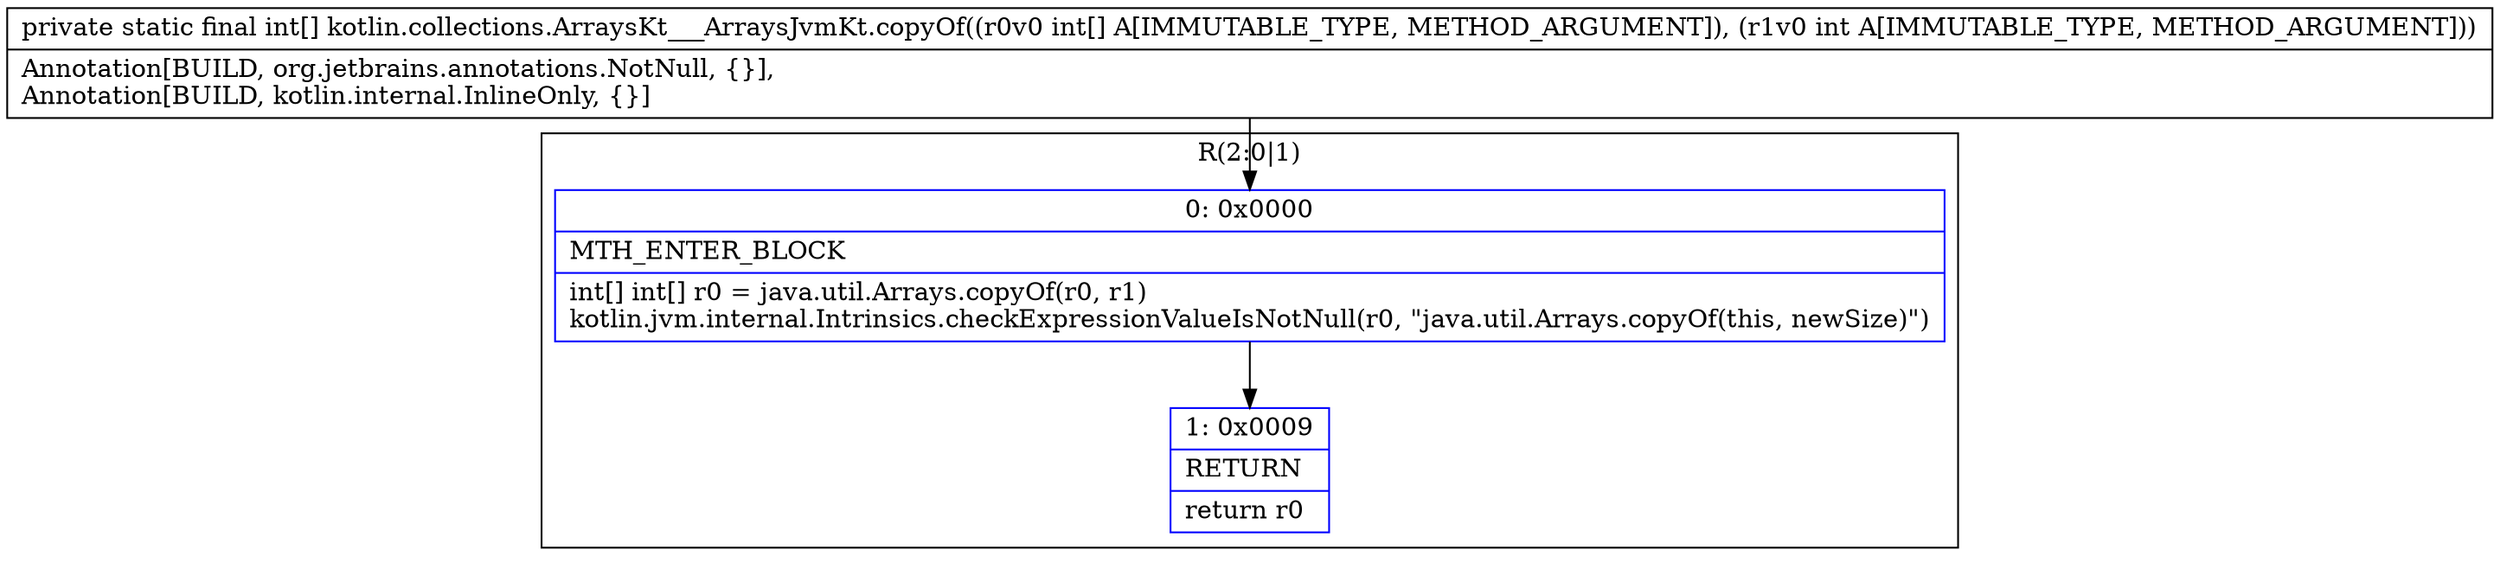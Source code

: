 digraph "CFG forkotlin.collections.ArraysKt___ArraysJvmKt.copyOf([II)[I" {
subgraph cluster_Region_1783222616 {
label = "R(2:0|1)";
node [shape=record,color=blue];
Node_0 [shape=record,label="{0\:\ 0x0000|MTH_ENTER_BLOCK\l|int[] int[] r0 = java.util.Arrays.copyOf(r0, r1)\lkotlin.jvm.internal.Intrinsics.checkExpressionValueIsNotNull(r0, \"java.util.Arrays.copyOf(this, newSize)\")\l}"];
Node_1 [shape=record,label="{1\:\ 0x0009|RETURN\l|return r0\l}"];
}
MethodNode[shape=record,label="{private static final int[] kotlin.collections.ArraysKt___ArraysJvmKt.copyOf((r0v0 int[] A[IMMUTABLE_TYPE, METHOD_ARGUMENT]), (r1v0 int A[IMMUTABLE_TYPE, METHOD_ARGUMENT]))  | Annotation[BUILD, org.jetbrains.annotations.NotNull, \{\}], \lAnnotation[BUILD, kotlin.internal.InlineOnly, \{\}]\l}"];
MethodNode -> Node_0;
Node_0 -> Node_1;
}

